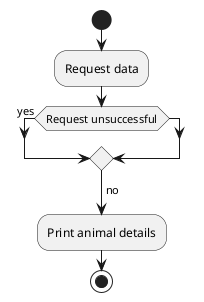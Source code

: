 @startuml

start

:Request data;

if(Request unsuccessful) then (yes)
endif
->no;

:Print animal details;

stop

@enduml

